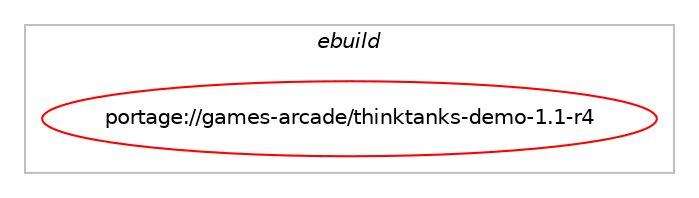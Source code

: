 digraph prolog {

# *************
# Graph options
# *************

newrank=true;
concentrate=true;
compound=true;
graph [rankdir=LR,fontname=Helvetica,fontsize=10,ranksep=1.5];#, ranksep=2.5, nodesep=0.2];
edge  [arrowhead=vee];
node  [fontname=Helvetica,fontsize=10];

# **********
# The ebuild
# **********

subgraph cluster_leftcol {
color=gray;
rank=same;
label=<<i>ebuild</i>>;
id [label="portage://games-arcade/thinktanks-demo-1.1-r4", color=red, width=4, href="../games-arcade/thinktanks-demo-1.1-r4.svg"];
}

# ****************
# The dependencies
# ****************

subgraph cluster_midcol {
color=gray;
label=<<i>dependencies</i>>;
subgraph cluster_compile {
fillcolor="#eeeeee";
style=filled;
label=<<i>compile</i>>;
}
subgraph cluster_compileandrun {
fillcolor="#eeeeee";
style=filled;
label=<<i>compile and run</i>>;
}
subgraph cluster_run {
fillcolor="#eeeeee";
style=filled;
label=<<i>run</i>>;
# *** BEGIN UNKNOWN DEPENDENCY TYPE (TODO) ***
# id -> package_dependency(portage://games-arcade/thinktanks-demo-1.1-r4,run,no,media-libs,libogg,none,[,,],[],[use(enable(abi_x86_32),negative)])
# *** END UNKNOWN DEPENDENCY TYPE (TODO) ***

# *** BEGIN UNKNOWN DEPENDENCY TYPE (TODO) ***
# id -> package_dependency(portage://games-arcade/thinktanks-demo-1.1-r4,run,no,media-libs,libsdl,none,[,,],[],[use(enable(video),none),use(enable(joystick),none),use(enable(abi_x86_32),negative)])
# *** END UNKNOWN DEPENDENCY TYPE (TODO) ***

# *** BEGIN UNKNOWN DEPENDENCY TYPE (TODO) ***
# id -> package_dependency(portage://games-arcade/thinktanks-demo-1.1-r4,run,no,media-libs,libvorbis,none,[,,],[],[use(enable(abi_x86_32),negative)])
# *** END UNKNOWN DEPENDENCY TYPE (TODO) ***

# *** BEGIN UNKNOWN DEPENDENCY TYPE (TODO) ***
# id -> package_dependency(portage://games-arcade/thinktanks-demo-1.1-r4,run,no,x11-libs,libX11,none,[,,],[],[use(enable(abi_x86_32),negative)])
# *** END UNKNOWN DEPENDENCY TYPE (TODO) ***

# *** BEGIN UNKNOWN DEPENDENCY TYPE (TODO) ***
# id -> package_dependency(portage://games-arcade/thinktanks-demo-1.1-r4,run,no,x11-libs,libXext,none,[,,],[],[use(enable(abi_x86_32),negative)])
# *** END UNKNOWN DEPENDENCY TYPE (TODO) ***

}
}

# **************
# The candidates
# **************

subgraph cluster_choices {
rank=same;
color=gray;
label=<<i>candidates</i>>;

}

}
